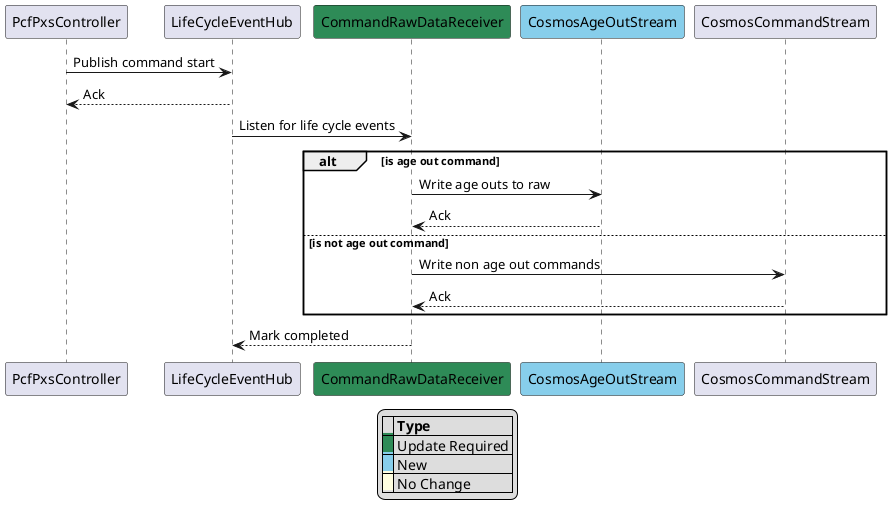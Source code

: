 @startuml PcfCosmos

participant PcfPxsController
participant LifeCycleEventHub
participant CommandRawDataReceiver #SeaGreen
participant CosmosAgeOutStream #SkyBlue
participant CosmosCommandStream

PcfPxsController -> LifeCycleEventHub : Publish command start
LifeCycleEventHub --> PcfPxsController : Ack

LifeCycleEventHub -> CommandRawDataReceiver : Listen for life cycle events

alt is age out command
    CommandRawDataReceiver -> CosmosAgeOutStream : Write age outs to raw
    CosmosAgeOutStream --> CommandRawDataReceiver : Ack
else is not age out command
    CommandRawDataReceiver -> CosmosCommandStream : Write non age out commands
    CosmosCommandStream --> CommandRawDataReceiver : Ack
end

CommandRawDataReceiver --> LifeCycleEventHub : Mark completed

legend
    |= |= Type |
    |<back:SeaGreen>   </back>| Update Required |
    |<back:SkyBlue>   </back>| New |
    |<back:LightYellow>   </back>| No Change |
endlegend

@enduml